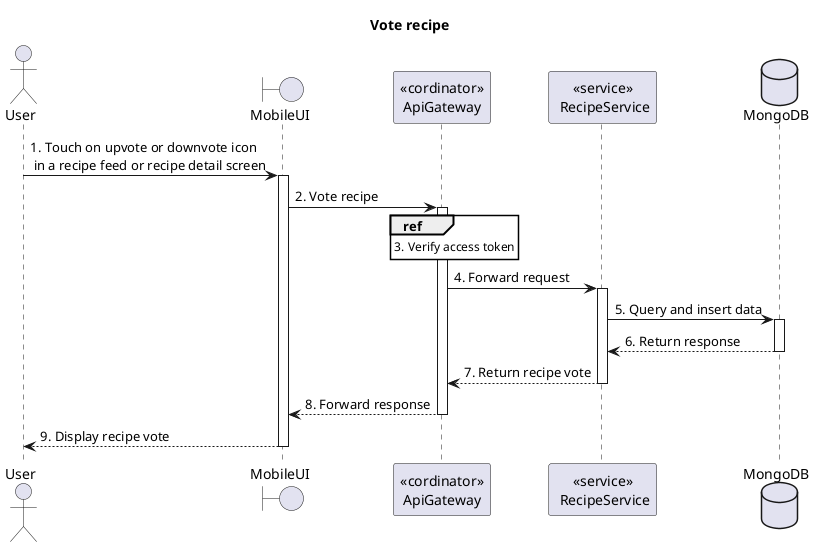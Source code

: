 @startuml VoteRecipe
title "Vote recipe"
<style>
  sequenceDiagram {
    reference {
      BackGroundColor white
    }
}
</style>

actor User
boundary MobileUI
participant "<<cordinator>>\nApiGateway" as ApiGateway
participant "<<service>>\n RecipeService" as RecipeService
database MongoDB

User -> MobileUI++: 1. Touch on upvote or downvote icon \n in a recipe feed or recipe detail screen

MobileUI -> ApiGateway++: 2. Vote recipe

ref over ApiGateway: 3. Verify access token

ApiGateway -> RecipeService++: 4. Forward request

database MongoDB
RecipeService -> MongoDB++: 5. Query and insert data
RecipeService <-- MongoDB--: 6. Return response

ApiGateway <-- RecipeService--: 7. Return recipe vote
MobileUI <-- ApiGateway--: 8. Forward response
User <-- MobileUI--: 9. Display recipe vote
@enduml
